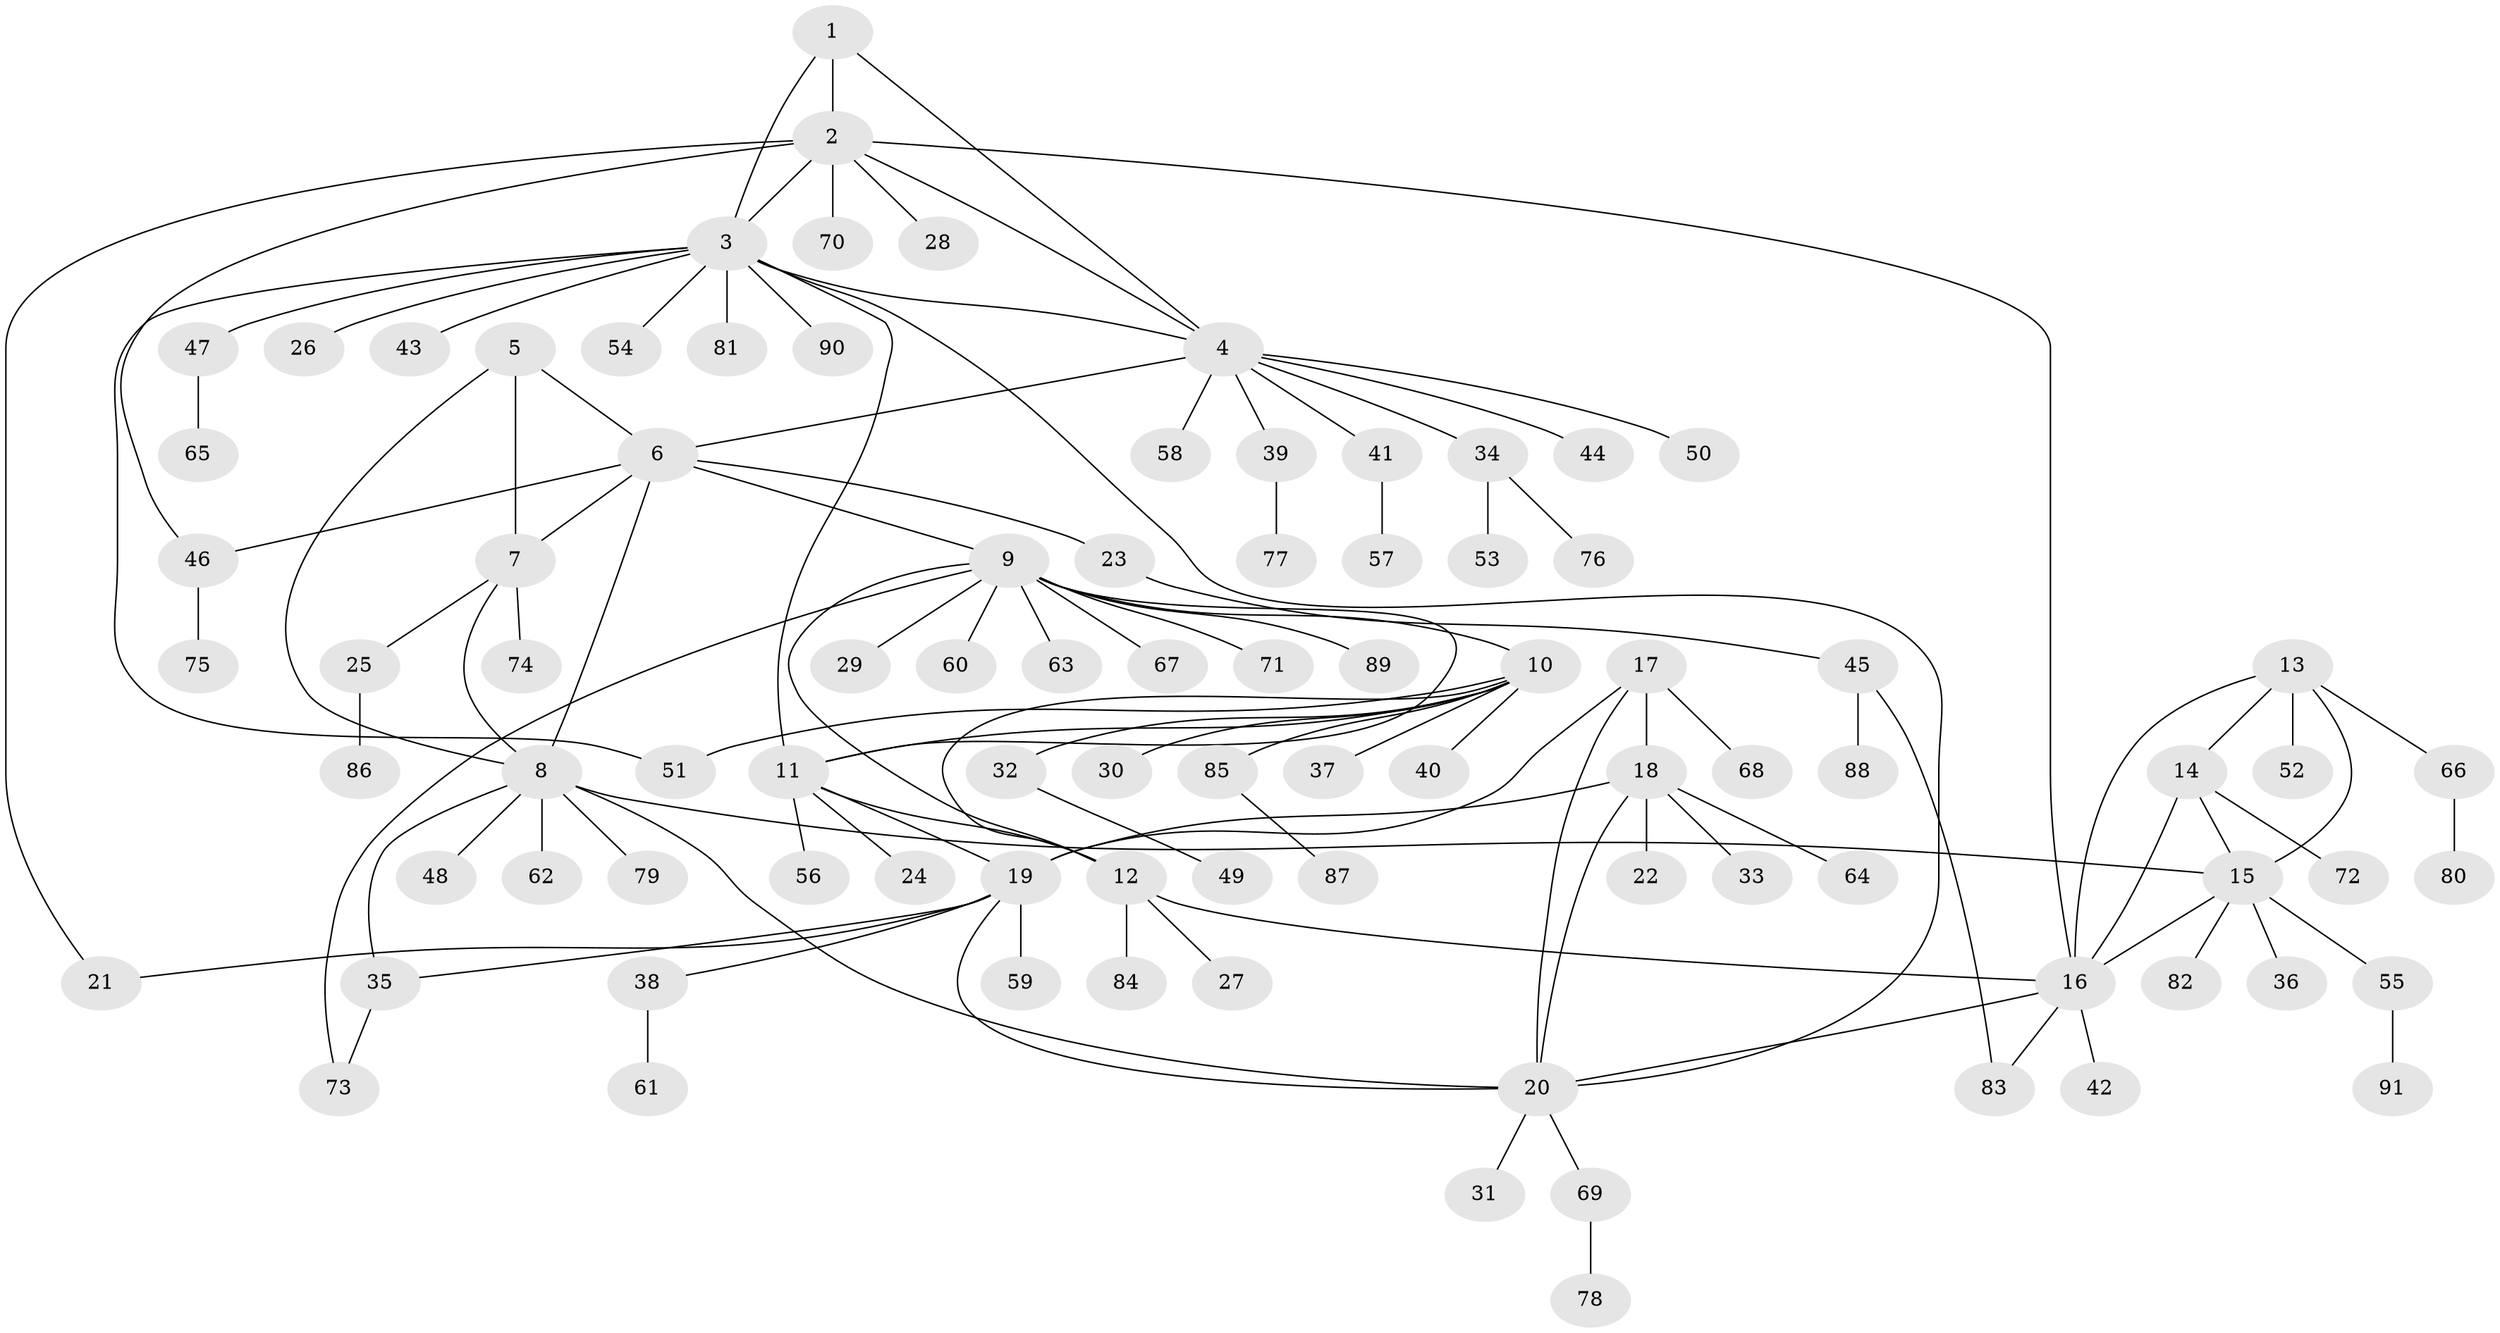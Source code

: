 // coarse degree distribution, {9: 0.014285714285714285, 8: 0.05714285714285714, 10: 0.02857142857142857, 6: 0.04285714285714286, 3: 0.08571428571428572, 5: 0.014285714285714285, 4: 0.014285714285714285, 12: 0.014285714285714285, 2: 0.1, 1: 0.6285714285714286}
// Generated by graph-tools (version 1.1) at 2025/52/02/27/25 19:52:17]
// undirected, 91 vertices, 117 edges
graph export_dot {
graph [start="1"]
  node [color=gray90,style=filled];
  1;
  2;
  3;
  4;
  5;
  6;
  7;
  8;
  9;
  10;
  11;
  12;
  13;
  14;
  15;
  16;
  17;
  18;
  19;
  20;
  21;
  22;
  23;
  24;
  25;
  26;
  27;
  28;
  29;
  30;
  31;
  32;
  33;
  34;
  35;
  36;
  37;
  38;
  39;
  40;
  41;
  42;
  43;
  44;
  45;
  46;
  47;
  48;
  49;
  50;
  51;
  52;
  53;
  54;
  55;
  56;
  57;
  58;
  59;
  60;
  61;
  62;
  63;
  64;
  65;
  66;
  67;
  68;
  69;
  70;
  71;
  72;
  73;
  74;
  75;
  76;
  77;
  78;
  79;
  80;
  81;
  82;
  83;
  84;
  85;
  86;
  87;
  88;
  89;
  90;
  91;
  1 -- 2;
  1 -- 3;
  1 -- 4;
  2 -- 3;
  2 -- 4;
  2 -- 16;
  2 -- 21;
  2 -- 28;
  2 -- 46;
  2 -- 70;
  3 -- 4;
  3 -- 11;
  3 -- 20;
  3 -- 26;
  3 -- 43;
  3 -- 47;
  3 -- 51;
  3 -- 54;
  3 -- 81;
  3 -- 90;
  4 -- 6;
  4 -- 34;
  4 -- 39;
  4 -- 41;
  4 -- 44;
  4 -- 50;
  4 -- 58;
  5 -- 6;
  5 -- 7;
  5 -- 8;
  6 -- 7;
  6 -- 8;
  6 -- 9;
  6 -- 23;
  6 -- 46;
  7 -- 8;
  7 -- 25;
  7 -- 74;
  8 -- 15;
  8 -- 20;
  8 -- 35;
  8 -- 48;
  8 -- 62;
  8 -- 79;
  9 -- 10;
  9 -- 11;
  9 -- 12;
  9 -- 29;
  9 -- 60;
  9 -- 63;
  9 -- 67;
  9 -- 71;
  9 -- 73;
  9 -- 89;
  10 -- 11;
  10 -- 12;
  10 -- 30;
  10 -- 32;
  10 -- 37;
  10 -- 40;
  10 -- 51;
  10 -- 85;
  11 -- 12;
  11 -- 19;
  11 -- 24;
  11 -- 56;
  12 -- 16;
  12 -- 27;
  12 -- 84;
  13 -- 14;
  13 -- 15;
  13 -- 16;
  13 -- 52;
  13 -- 66;
  14 -- 15;
  14 -- 16;
  14 -- 72;
  15 -- 16;
  15 -- 36;
  15 -- 55;
  15 -- 82;
  16 -- 20;
  16 -- 42;
  16 -- 83;
  17 -- 18;
  17 -- 19;
  17 -- 20;
  17 -- 68;
  18 -- 19;
  18 -- 20;
  18 -- 22;
  18 -- 33;
  18 -- 64;
  19 -- 20;
  19 -- 21;
  19 -- 35;
  19 -- 38;
  19 -- 59;
  20 -- 31;
  20 -- 69;
  23 -- 45;
  25 -- 86;
  32 -- 49;
  34 -- 53;
  34 -- 76;
  35 -- 73;
  38 -- 61;
  39 -- 77;
  41 -- 57;
  45 -- 83;
  45 -- 88;
  46 -- 75;
  47 -- 65;
  55 -- 91;
  66 -- 80;
  69 -- 78;
  85 -- 87;
}

